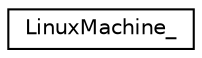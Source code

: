 digraph "Graphical Class Hierarchy"
{
  edge [fontname="Helvetica",fontsize="10",labelfontname="Helvetica",labelfontsize="10"];
  node [fontname="Helvetica",fontsize="10",shape=record];
  rankdir="LR";
  Node0 [label="LinuxMachine_",height=0.2,width=0.4,color="black", fillcolor="white", style="filled",URL="$structLinuxMachine__.html"];
}
